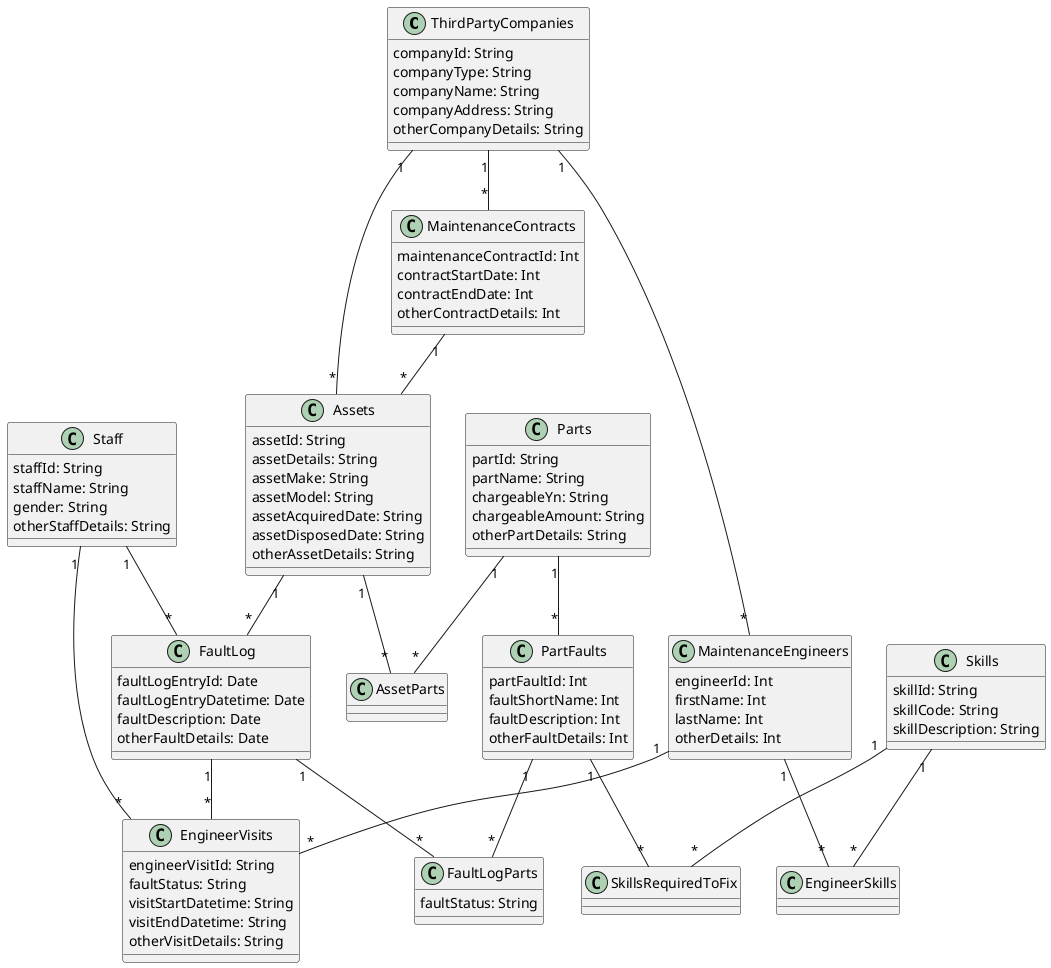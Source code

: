 @startuml "AssetsMaintenance"


class ThirdPartyCompanies{
  companyId: String
  companyType: String
  companyName: String
  companyAddress: String
  otherCompanyDetails: String
}

class MaintenanceContracts{
  maintenanceContractId: Int
  contractStartDate: Int
  contractEndDate: Int
  otherContractDetails: Int
}

class Parts{
  partId: String
  partName: String
  chargeableYn: String
  chargeableAmount: String
  otherPartDetails: String
}

class Skills{
  skillId: String
  skillCode: String
  skillDescription: String
}

class Staff{
  staffId: String
  staffName: String
  gender: String
  otherStaffDetails: String
}

class Assets{
  assetId: String
  assetDetails: String
  assetMake: String
  assetModel: String
  assetAcquiredDate: String
  assetDisposedDate: String
  otherAssetDetails: String
}

class AssetParts{
}

class MaintenanceEngineers{
  engineerId: Int
  firstName: Int
  lastName: Int
  otherDetails: Int
}

class EngineerSkills{
}

class FaultLog{
  faultLogEntryId: Date
  faultLogEntryDatetime: Date
  faultDescription: Date
  otherFaultDetails: Date
}

class EngineerVisits{
  engineerVisitId: String
  faultStatus: String
  visitStartDatetime: String
  visitEndDatetime: String
  otherVisitDetails: String
}

class PartFaults{
  partFaultId: Int
  faultShortName: Int
  faultDescription: Int
  otherFaultDetails: Int
}

class FaultLogParts{
  faultStatus: String
}

class SkillsRequiredToFix{
}



ThirdPartyCompanies "1" -- "*" MaintenanceContracts

ThirdPartyCompanies "1" -- "*" MaintenanceEngineers

ThirdPartyCompanies "1" -- "*" Assets

MaintenanceContracts "1" -- "*" Assets

Parts "1" -- "*" PartFaults

Parts "1" -- "*" AssetParts

Skills "1" -- "*" SkillsRequiredToFix

Skills "1" -- "*" EngineerSkills

Staff "1" -- "*" FaultLog

Staff "1" -- "*" EngineerVisits

Assets "1" -- "*" FaultLog

Assets "1" -- "*" AssetParts

MaintenanceEngineers "1" -- "*" EngineerVisits

MaintenanceEngineers "1" -- "*" EngineerSkills

FaultLog "1" -- "*" FaultLogParts

FaultLog "1" -- "*" EngineerVisits

PartFaults "1" -- "*" SkillsRequiredToFix

PartFaults "1" -- "*" FaultLogParts


@enduml